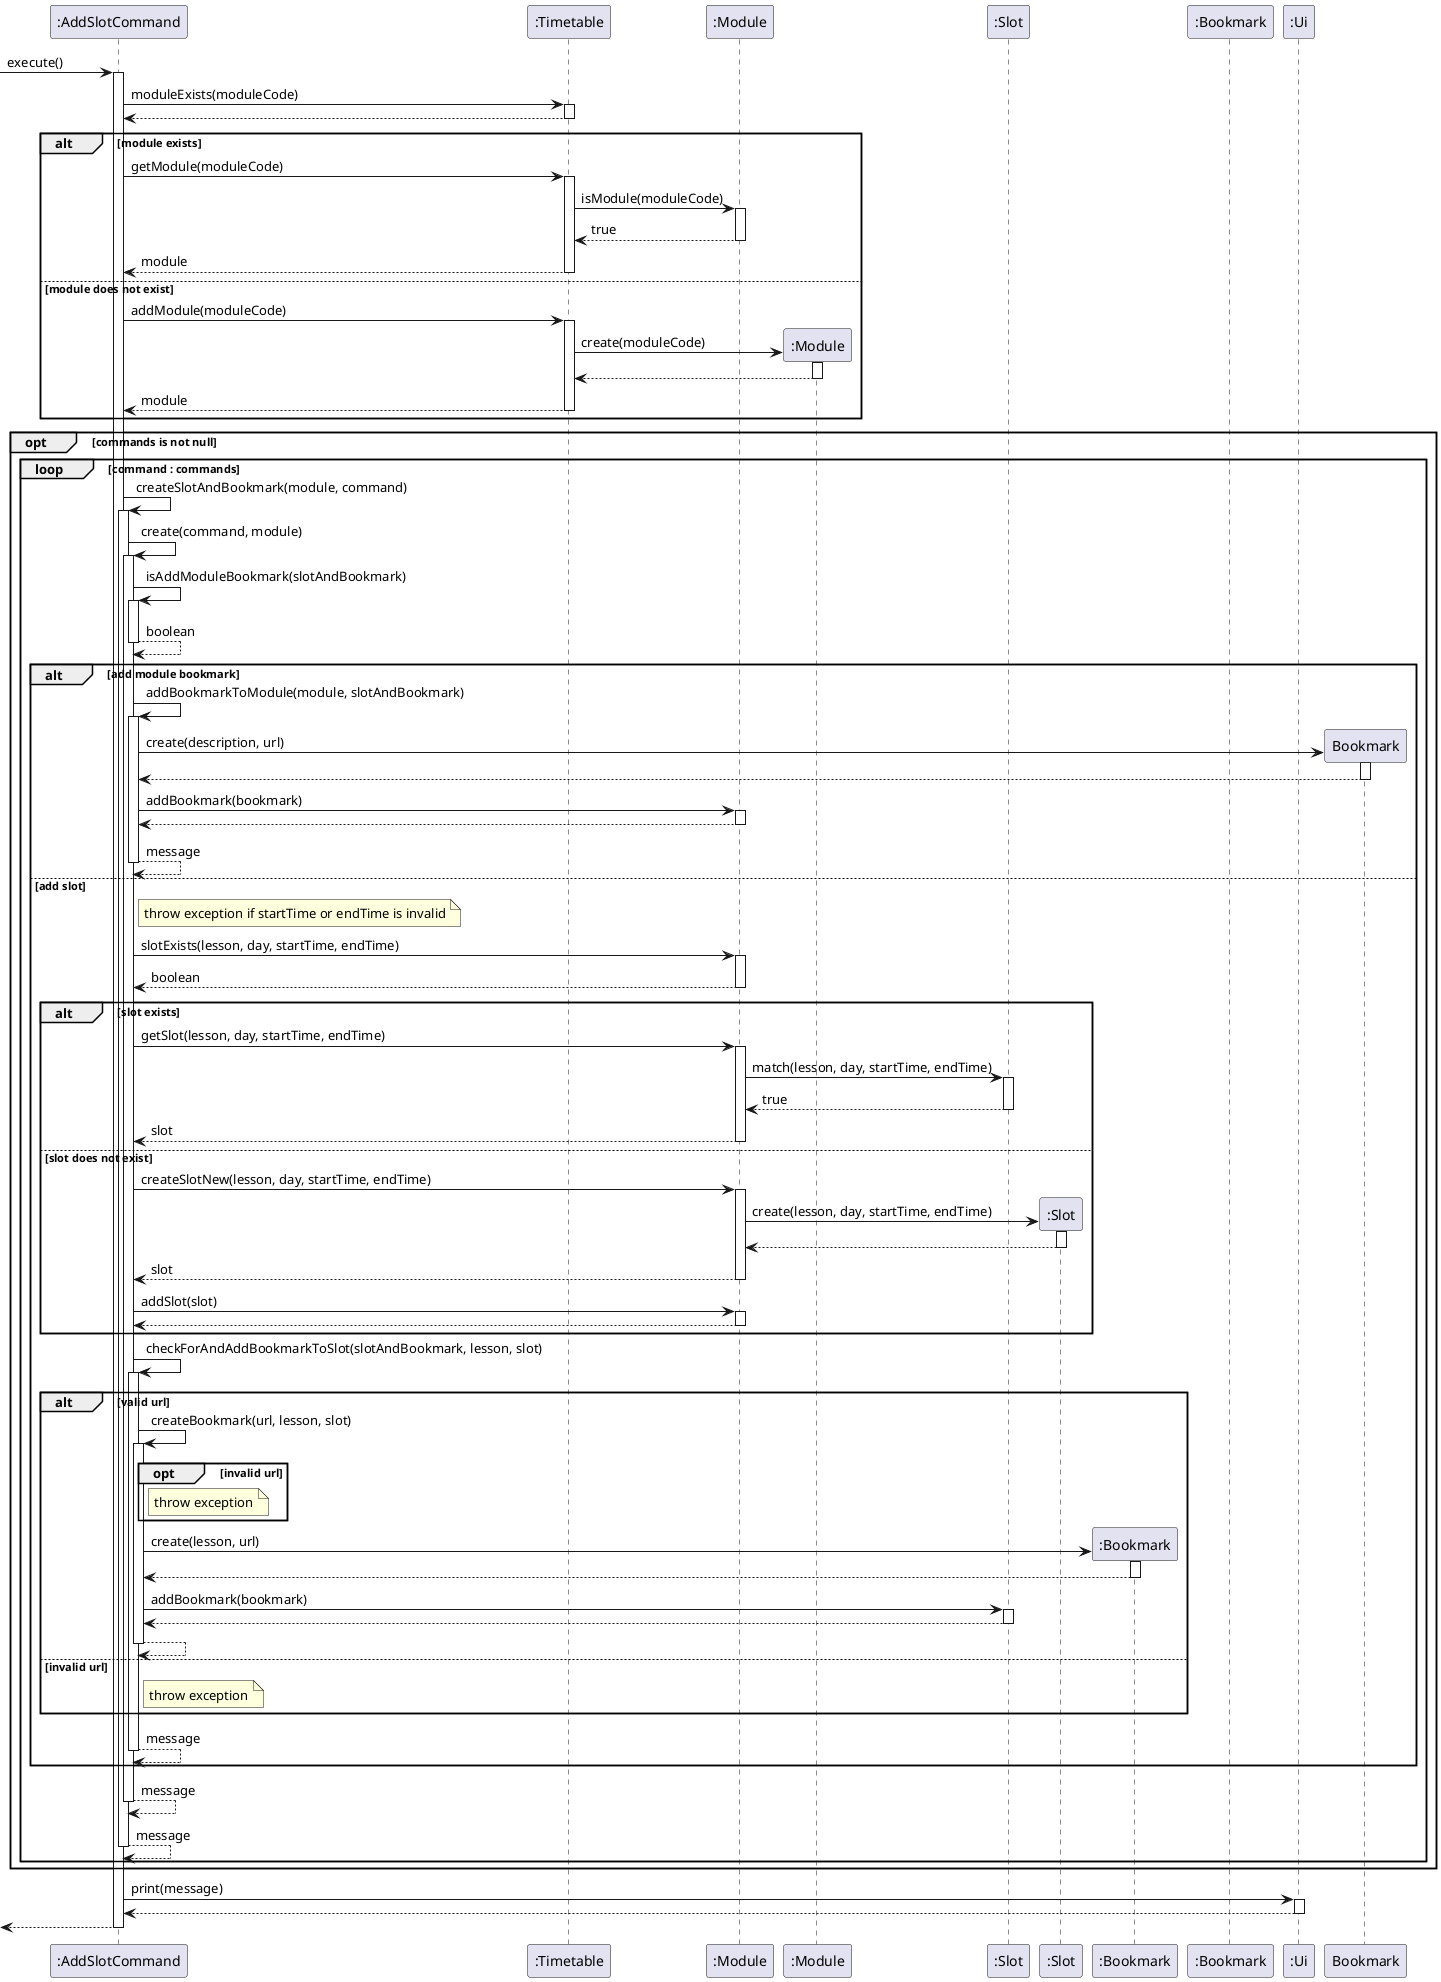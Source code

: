 @startuml

participant ":AddSlotCommand" as AddSlotCommand
participant ":Timetable" as Timetable
participant ":Module" as Module
participant ":Module" as ModuleNew
participant ":Slot" as Slot
participant ":Slot" as SlotNew
participant ":Bookmark" as BookmarkSlot
participant ":Bookmark" as BookmarkModule
participant ":Ui" as Ui




[-> AddSlotCommand : execute()
activate AddSlotCommand

AddSlotCommand -> Timetable : moduleExists(moduleCode)
activate Timetable

Timetable --> AddSlotCommand
deactivate Timetable

alt module exists
    AddSlotCommand -> Timetable : getModule(moduleCode)
    activate Timetable

    Timetable -> Module : isModule(moduleCode)
    activate Module

    Module --> Timetable : true
    deactivate Module

    Timetable --> AddSlotCommand : module
    deactivate Timetable

else module does not exist
    AddSlotCommand -> Timetable : addModule(moduleCode)
    activate Timetable

    Timetable -> ModuleNew ** : create(moduleCode)
    activate ModuleNew

    ModuleNew --> Timetable
    deactivate ModuleNew

    Timetable --> AddSlotCommand : module
    deactivate Timetable
end

opt commands is not null
    loop command : commands
        AddSlotCommand -> AddSlotCommand : createSlotAndBookmark(module, command)
        activate AddSlotCommand

        AddSlotCommand -> AddSlotCommand : create(command, module)
        activate AddSlotCommand

        AddSlotCommand -> AddSlotCommand : isAddModuleBookmark(slotAndBookmark)
        activate AddSlotCommand

        AddSlotCommand --> AddSlotCommand : boolean
        deactivate AddSlotCommand

        alt add module bookmark
            AddSlotCommand -> AddSlotCommand : addBookmarkToModule(module, slotAndBookmark)
            activate AddSlotCommand

            AddSlotCommand -> Bookmark ** : create(description, url)
            activate Bookmark

            Bookmark --> AddSlotCommand
            deactivate Bookmark

            AddSlotCommand -> Module : addBookmark(bookmark)
            activate Module

            Module --> AddSlotCommand
            deactivate Module

            AddSlotCommand --> AddSlotCommand : message
            deactivate AddSlotCommand
        else add slot

            note right of AddSlotCommand : throw exception if startTime or endTime is invalid

            AddSlotCommand -> Module : slotExists(lesson, day, startTime, endTime)
            activate Module

            Module --> AddSlotCommand : boolean
            deactivate Module

            alt slot exists
                AddSlotCommand -> Module : getSlot(lesson, day, startTime, endTime)
                activate Module

                Module -> Slot : match(lesson, day, startTime, endTime)
                activate Slot

                Slot --> Module : true
                deactivate Slot

                Module --> AddSlotCommand : slot
                deactivate Module
            else slot does not exist
                AddSlotCommand -> Module : createSlotNew(lesson, day, startTime, endTime)
                activate Module

                Module -> SlotNew ** : create(lesson, day, startTime, endTime)
                activate SlotNew

                SlotNew --> Module
                deactivate SlotNew

                Module --> AddSlotCommand : slot
                deactivate Module

                AddSlotCommand -> Module : addSlot(slot)
                activate Module

                Module --> AddSlotCommand
                deactivate Module
            end

            AddSlotCommand -> AddSlotCommand : checkForAndAddBookmarkToSlot(slotAndBookmark, lesson, slot)
            activate AddSlotCommand

            alt valid url
                AddSlotCommand -> AddSlotCommand : createBookmark(url, lesson, slot)
                activate AddSlotCommand

                opt invalid url
                    note right of AddSlotCommand : throw exception
                end

                AddSlotCommand -> BookmarkSlot ** : create(lesson, url)
                activate BookmarkSlot

                BookmarkSlot --> AddSlotCommand
                deactivate BookmarkSlot

                AddSlotCommand -> Slot : addBookmark(bookmark)
                activate Slot

                Slot --> AddSlotCommand
                deactivate Slot

                AddSlotCommand --> AddSlotCommand
                deactivate AddSlotCommand
            else invalid url
                note right of AddSlotCommand : throw exception
            end

            AddSlotCommand --> AddSlotCommand : message
            deactivate AddSlotCommand
        end


        AddSlotCommand --> AddSlotCommand : message
        deactivate AddSlotCommand

        AddSlotCommand --> AddSlotCommand : message
        deactivate AddSlotCommand
    end
end


AddSlotCommand -> Ui : print(message)
activate Ui

Ui --> AddSlotCommand
deactivate Ui

AddSlotCommand -->[
deactivate AddSlotCommand

@enduml